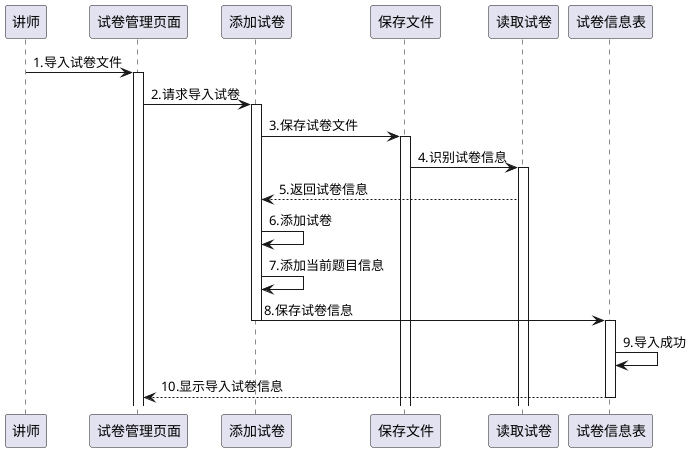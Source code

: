 @startuml
participant 讲师
讲师 -> 试卷管理页面 : 1.导入试卷文件
activate 试卷管理页面
试卷管理页面 -> 添加试卷 : 2.请求导入试卷
activate 添加试卷
添加试卷 -> 保存文件 : 3.保存试卷文件
activate 保存文件
保存文件 -> 读取试卷 : 4.识别试卷信息
activate 读取试卷
读取试卷 --> 添加试卷 : 5.返回试卷信息
添加试卷 -> 添加试卷 : 6.添加试卷
添加试卷 -> 添加试卷 : 7.添加当前题目信息
添加试卷 -> 试卷信息表 : 8.保存试卷信息
deactivate 添加试卷
activate 试卷信息表
试卷信息表 -> 试卷信息表 : 9.导入成功
试卷信息表 --> 试卷管理页面: 10.显示导入试卷信息
deactivate 试卷信息表
@enduml
